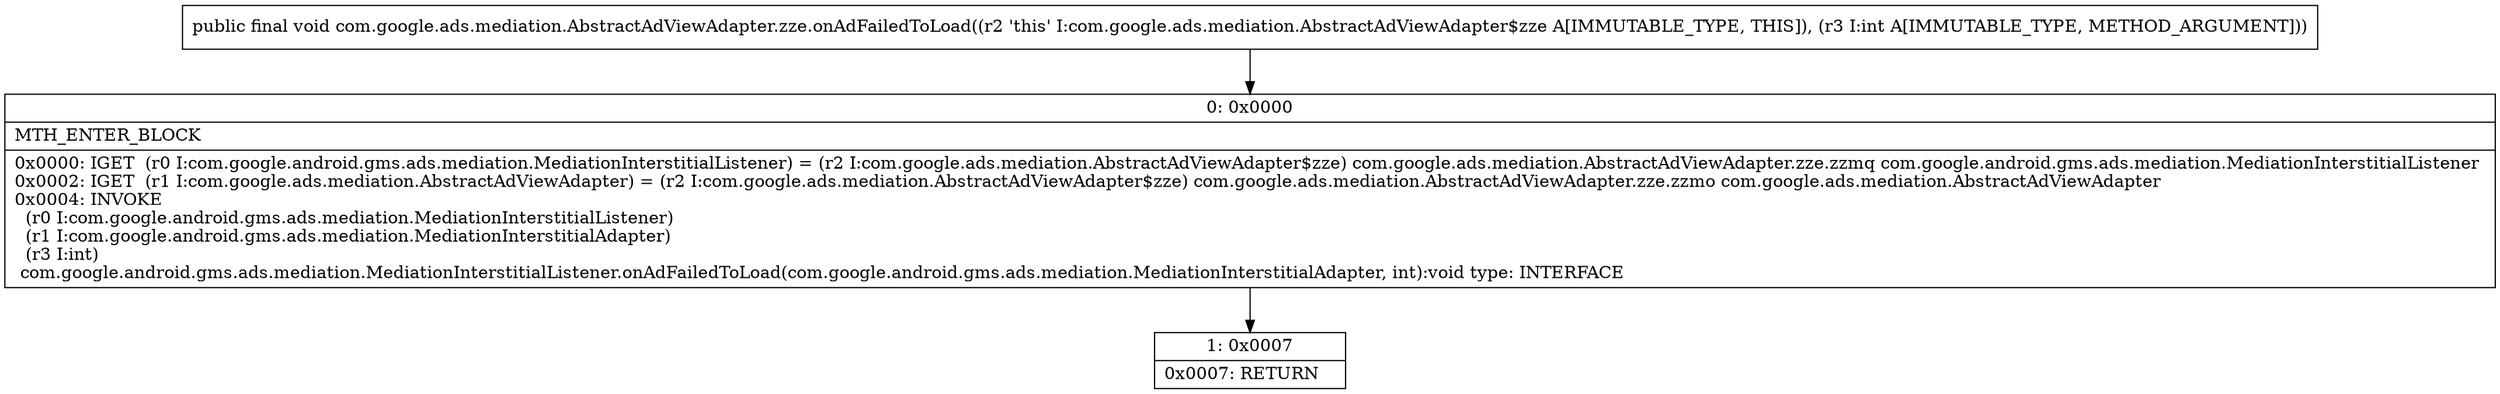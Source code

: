 digraph "CFG forcom.google.ads.mediation.AbstractAdViewAdapter.zze.onAdFailedToLoad(I)V" {
Node_0 [shape=record,label="{0\:\ 0x0000|MTH_ENTER_BLOCK\l|0x0000: IGET  (r0 I:com.google.android.gms.ads.mediation.MediationInterstitialListener) = (r2 I:com.google.ads.mediation.AbstractAdViewAdapter$zze) com.google.ads.mediation.AbstractAdViewAdapter.zze.zzmq com.google.android.gms.ads.mediation.MediationInterstitialListener \l0x0002: IGET  (r1 I:com.google.ads.mediation.AbstractAdViewAdapter) = (r2 I:com.google.ads.mediation.AbstractAdViewAdapter$zze) com.google.ads.mediation.AbstractAdViewAdapter.zze.zzmo com.google.ads.mediation.AbstractAdViewAdapter \l0x0004: INVOKE  \l  (r0 I:com.google.android.gms.ads.mediation.MediationInterstitialListener)\l  (r1 I:com.google.android.gms.ads.mediation.MediationInterstitialAdapter)\l  (r3 I:int)\l com.google.android.gms.ads.mediation.MediationInterstitialListener.onAdFailedToLoad(com.google.android.gms.ads.mediation.MediationInterstitialAdapter, int):void type: INTERFACE \l}"];
Node_1 [shape=record,label="{1\:\ 0x0007|0x0007: RETURN   \l}"];
MethodNode[shape=record,label="{public final void com.google.ads.mediation.AbstractAdViewAdapter.zze.onAdFailedToLoad((r2 'this' I:com.google.ads.mediation.AbstractAdViewAdapter$zze A[IMMUTABLE_TYPE, THIS]), (r3 I:int A[IMMUTABLE_TYPE, METHOD_ARGUMENT])) }"];
MethodNode -> Node_0;
Node_0 -> Node_1;
}

